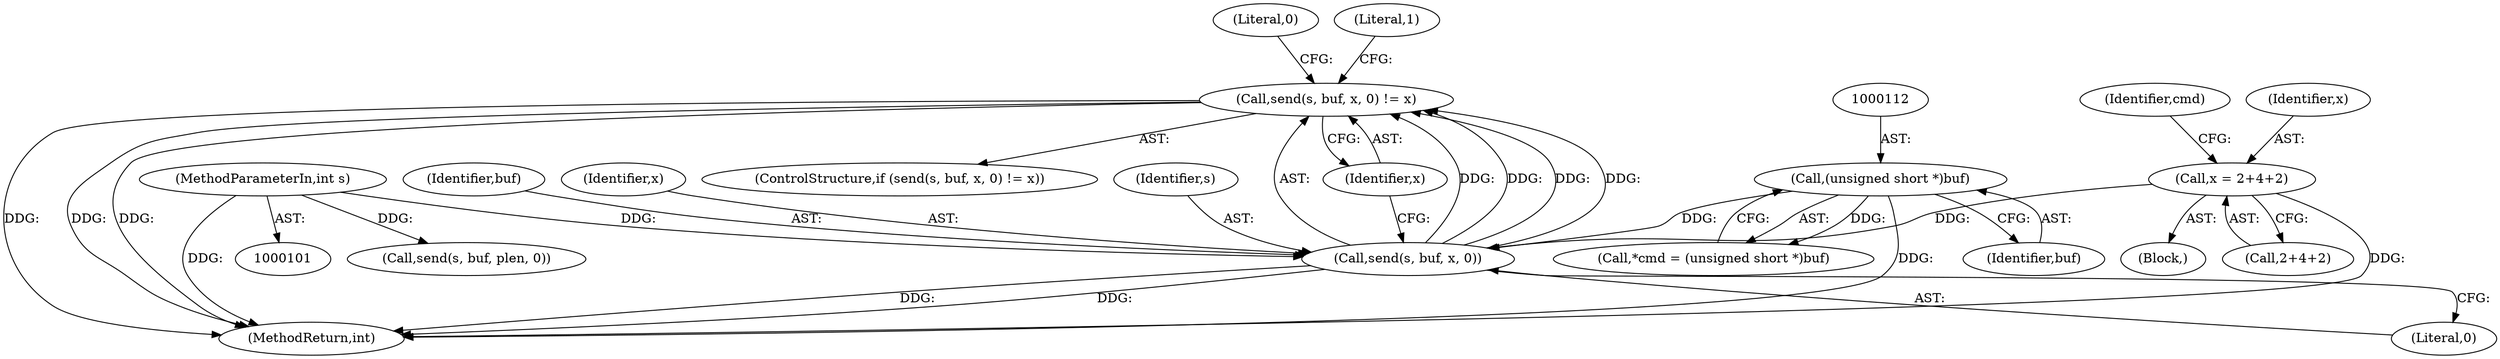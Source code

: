 digraph "0_aircrack-ng_da087238963c1239fdabd47dc1b65279605aca70@API" {
"1000184" [label="(Call,send(s, buf, x, 0) != x)"];
"1000185" [label="(Call,send(s, buf, x, 0))"];
"1000102" [label="(MethodParameterIn,int s)"];
"1000111" [label="(Call,(unsigned short *)buf)"];
"1000149" [label="(Call,x = 2+4+2)"];
"1000185" [label="(Call,send(s, buf, x, 0))"];
"1000151" [label="(Call,2+4+2)"];
"1000187" [label="(Identifier,buf)"];
"1000158" [label="(Identifier,cmd)"];
"1000183" [label="(ControlStructure,if (send(s, buf, x, 0) != x))"];
"1000113" [label="(Identifier,buf)"];
"1000194" [label="(Literal,0)"];
"1000150" [label="(Identifier,x)"];
"1000111" [label="(Call,(unsigned short *)buf)"];
"1000102" [label="(MethodParameterIn,int s)"];
"1000188" [label="(Identifier,x)"];
"1000149" [label="(Call,x = 2+4+2)"];
"1000184" [label="(Call,send(s, buf, x, 0) != x)"];
"1000139" [label="(Block,)"];
"1000109" [label="(Call,*cmd = (unsigned short *)buf)"];
"1000297" [label="(MethodReturn,int)"];
"1000189" [label="(Literal,0)"];
"1000186" [label="(Identifier,s)"];
"1000287" [label="(Call,send(s, buf, plen, 0))"];
"1000190" [label="(Identifier,x)"];
"1000192" [label="(Literal,1)"];
"1000184" -> "1000183"  [label="AST: "];
"1000184" -> "1000190"  [label="CFG: "];
"1000185" -> "1000184"  [label="AST: "];
"1000190" -> "1000184"  [label="AST: "];
"1000192" -> "1000184"  [label="CFG: "];
"1000194" -> "1000184"  [label="CFG: "];
"1000184" -> "1000297"  [label="DDG: "];
"1000184" -> "1000297"  [label="DDG: "];
"1000184" -> "1000297"  [label="DDG: "];
"1000185" -> "1000184"  [label="DDG: "];
"1000185" -> "1000184"  [label="DDG: "];
"1000185" -> "1000184"  [label="DDG: "];
"1000185" -> "1000184"  [label="DDG: "];
"1000185" -> "1000189"  [label="CFG: "];
"1000186" -> "1000185"  [label="AST: "];
"1000187" -> "1000185"  [label="AST: "];
"1000188" -> "1000185"  [label="AST: "];
"1000189" -> "1000185"  [label="AST: "];
"1000190" -> "1000185"  [label="CFG: "];
"1000185" -> "1000297"  [label="DDG: "];
"1000185" -> "1000297"  [label="DDG: "];
"1000102" -> "1000185"  [label="DDG: "];
"1000111" -> "1000185"  [label="DDG: "];
"1000149" -> "1000185"  [label="DDG: "];
"1000102" -> "1000101"  [label="AST: "];
"1000102" -> "1000297"  [label="DDG: "];
"1000102" -> "1000287"  [label="DDG: "];
"1000111" -> "1000109"  [label="AST: "];
"1000111" -> "1000113"  [label="CFG: "];
"1000112" -> "1000111"  [label="AST: "];
"1000113" -> "1000111"  [label="AST: "];
"1000109" -> "1000111"  [label="CFG: "];
"1000111" -> "1000297"  [label="DDG: "];
"1000111" -> "1000109"  [label="DDG: "];
"1000149" -> "1000139"  [label="AST: "];
"1000149" -> "1000151"  [label="CFG: "];
"1000150" -> "1000149"  [label="AST: "];
"1000151" -> "1000149"  [label="AST: "];
"1000158" -> "1000149"  [label="CFG: "];
"1000149" -> "1000297"  [label="DDG: "];
}
